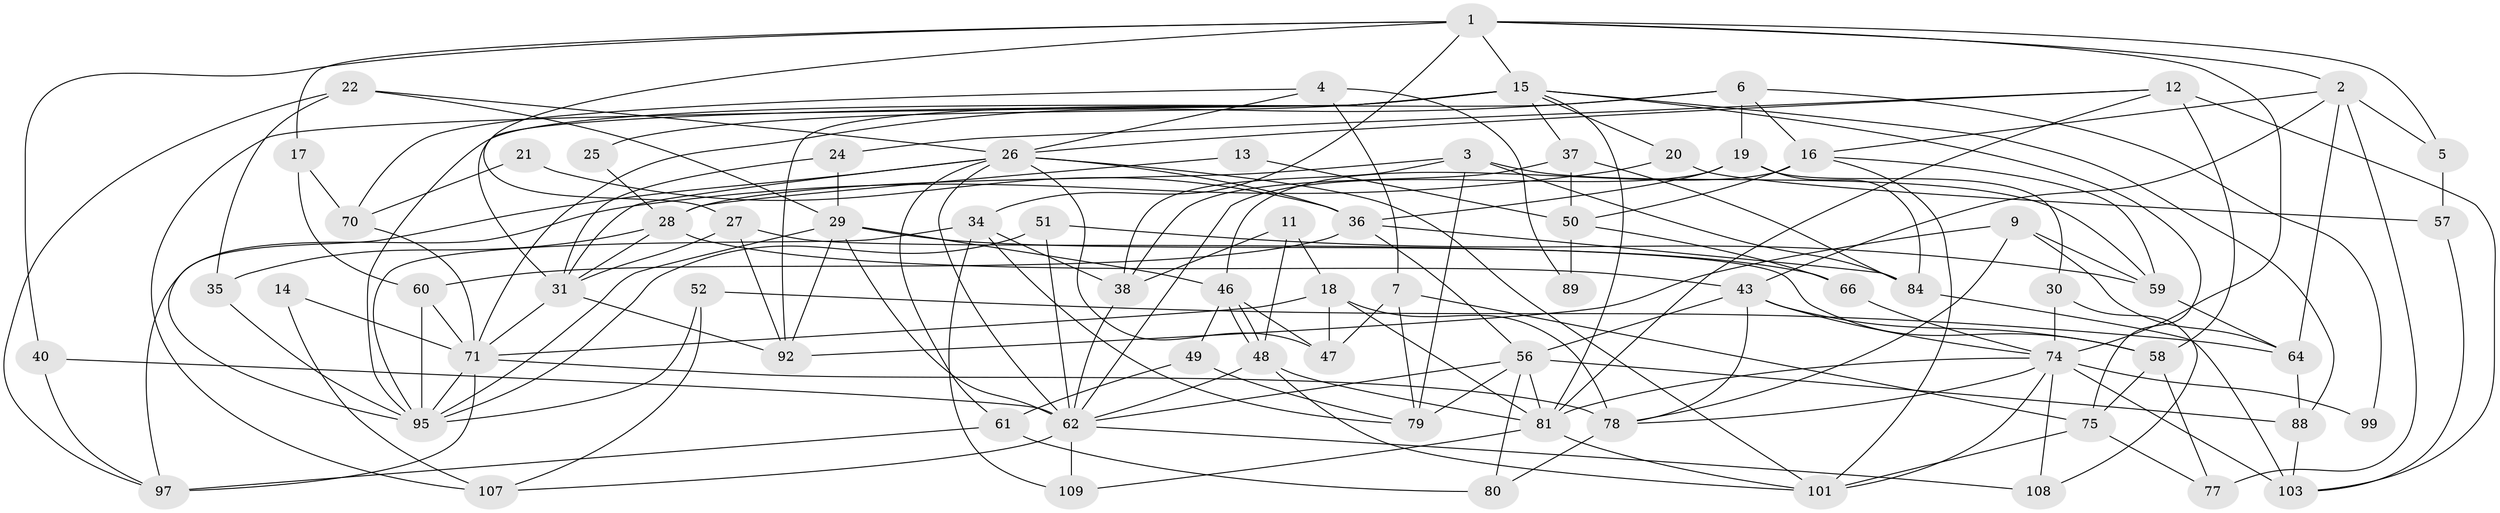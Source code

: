 // original degree distribution, {4: 0.24545454545454545, 2: 0.12727272727272726, 3: 0.32727272727272727, 8: 0.00909090909090909, 6: 0.10909090909090909, 7: 0.05454545454545454, 5: 0.11818181818181818, 9: 0.00909090909090909}
// Generated by graph-tools (version 1.1) at 2025/11/02/27/25 16:11:19]
// undirected, 72 vertices, 173 edges
graph export_dot {
graph [start="1"]
  node [color=gray90,style=filled];
  1 [super="+39"];
  2 [super="+23"];
  3 [super="+98"];
  4 [super="+33"];
  5;
  6 [super="+8"];
  7 [super="+10"];
  9 [super="+87"];
  11;
  12 [super="+54"];
  13;
  14;
  15 [super="+53"];
  16 [super="+44"];
  17;
  18 [super="+76"];
  19 [super="+72"];
  20;
  21;
  22 [super="+65"];
  24;
  25;
  26 [super="+106"];
  27 [super="+41"];
  28 [super="+45"];
  29 [super="+94"];
  30 [super="+42"];
  31 [super="+32"];
  34 [super="+105"];
  35;
  36;
  37 [super="+100"];
  38;
  40 [super="+68"];
  43 [super="+63"];
  46;
  47 [super="+55"];
  48 [super="+67"];
  49 [super="+69"];
  50 [super="+73"];
  51;
  52;
  56;
  57;
  58 [super="+90"];
  59;
  60;
  61 [super="+104"];
  62 [super="+91"];
  64;
  66;
  70;
  71 [super="+82"];
  74 [super="+86"];
  75;
  77;
  78 [super="+83"];
  79;
  80;
  81 [super="+85"];
  84;
  88 [super="+93"];
  89;
  92 [super="+102"];
  95 [super="+96"];
  97;
  99;
  101;
  103 [super="+110"];
  107;
  108;
  109;
  1 -- 17;
  1 -- 40;
  1 -- 74;
  1 -- 34;
  1 -- 2;
  1 -- 5;
  1 -- 27;
  1 -- 15;
  2 -- 16;
  2 -- 64;
  2 -- 5;
  2 -- 77;
  2 -- 43;
  3 -- 84;
  3 -- 59;
  3 -- 38;
  3 -- 28;
  3 -- 79;
  4 -- 7 [weight=2];
  4 -- 70;
  4 -- 89;
  4 -- 26;
  5 -- 57;
  6 -- 99;
  6 -- 71;
  6 -- 16;
  6 -- 95;
  6 -- 19;
  7 -- 75;
  7 -- 79;
  7 -- 47;
  9 -- 78;
  9 -- 64;
  9 -- 59;
  9 -- 92;
  11 -- 38;
  11 -- 48;
  11 -- 18;
  12 -- 58;
  12 -- 24;
  12 -- 26;
  12 -- 81;
  12 -- 103;
  13 -- 28;
  13 -- 50;
  14 -- 107;
  14 -- 71;
  15 -- 81 [weight=2];
  15 -- 25;
  15 -- 75;
  15 -- 88;
  15 -- 20;
  15 -- 107;
  15 -- 31;
  15 -- 37;
  15 -- 92 [weight=2];
  16 -- 50 [weight=2];
  16 -- 101;
  16 -- 59;
  16 -- 46;
  17 -- 60;
  17 -- 70;
  18 -- 71;
  18 -- 78;
  18 -- 47;
  18 -- 81;
  19 -- 84;
  19 -- 36;
  19 -- 62;
  19 -- 30;
  20 -- 97;
  20 -- 57;
  21 -- 36;
  21 -- 70;
  22 -- 97;
  22 -- 35;
  22 -- 26;
  22 -- 29;
  24 -- 31;
  24 -- 29;
  25 -- 28;
  26 -- 101;
  26 -- 31;
  26 -- 36;
  26 -- 61;
  26 -- 62;
  26 -- 95;
  26 -- 47;
  27 -- 58;
  27 -- 31;
  27 -- 92;
  28 -- 31;
  28 -- 35;
  28 -- 43;
  29 -- 62;
  29 -- 46;
  29 -- 66;
  29 -- 92;
  29 -- 95;
  30 -- 108;
  30 -- 74 [weight=2];
  31 -- 92;
  31 -- 71;
  34 -- 79;
  34 -- 38;
  34 -- 109;
  34 -- 95;
  35 -- 95;
  36 -- 60;
  36 -- 56;
  36 -- 84;
  37 -- 84;
  37 -- 50;
  37 -- 38;
  38 -- 62;
  40 -- 62;
  40 -- 97;
  43 -- 56;
  43 -- 78;
  43 -- 74;
  43 -- 58;
  46 -- 48;
  46 -- 48;
  46 -- 47;
  46 -- 49;
  48 -- 81;
  48 -- 101;
  48 -- 62;
  49 -- 61 [weight=2];
  49 -- 79;
  50 -- 66;
  50 -- 89;
  51 -- 62;
  51 -- 59;
  51 -- 95;
  52 -- 64;
  52 -- 107;
  52 -- 95;
  56 -- 62;
  56 -- 79;
  56 -- 80;
  56 -- 88;
  56 -- 81;
  57 -- 103;
  58 -- 75;
  58 -- 77;
  59 -- 64;
  60 -- 71;
  60 -- 95;
  61 -- 80;
  61 -- 97;
  62 -- 108;
  62 -- 107;
  62 -- 109;
  64 -- 88;
  66 -- 74;
  70 -- 71;
  71 -- 97;
  71 -- 78;
  71 -- 95;
  74 -- 101;
  74 -- 103 [weight=2];
  74 -- 99;
  74 -- 108;
  74 -- 78;
  74 -- 81;
  75 -- 77;
  75 -- 101;
  78 -- 80;
  81 -- 101;
  81 -- 109;
  84 -- 103;
  88 -- 103;
}
